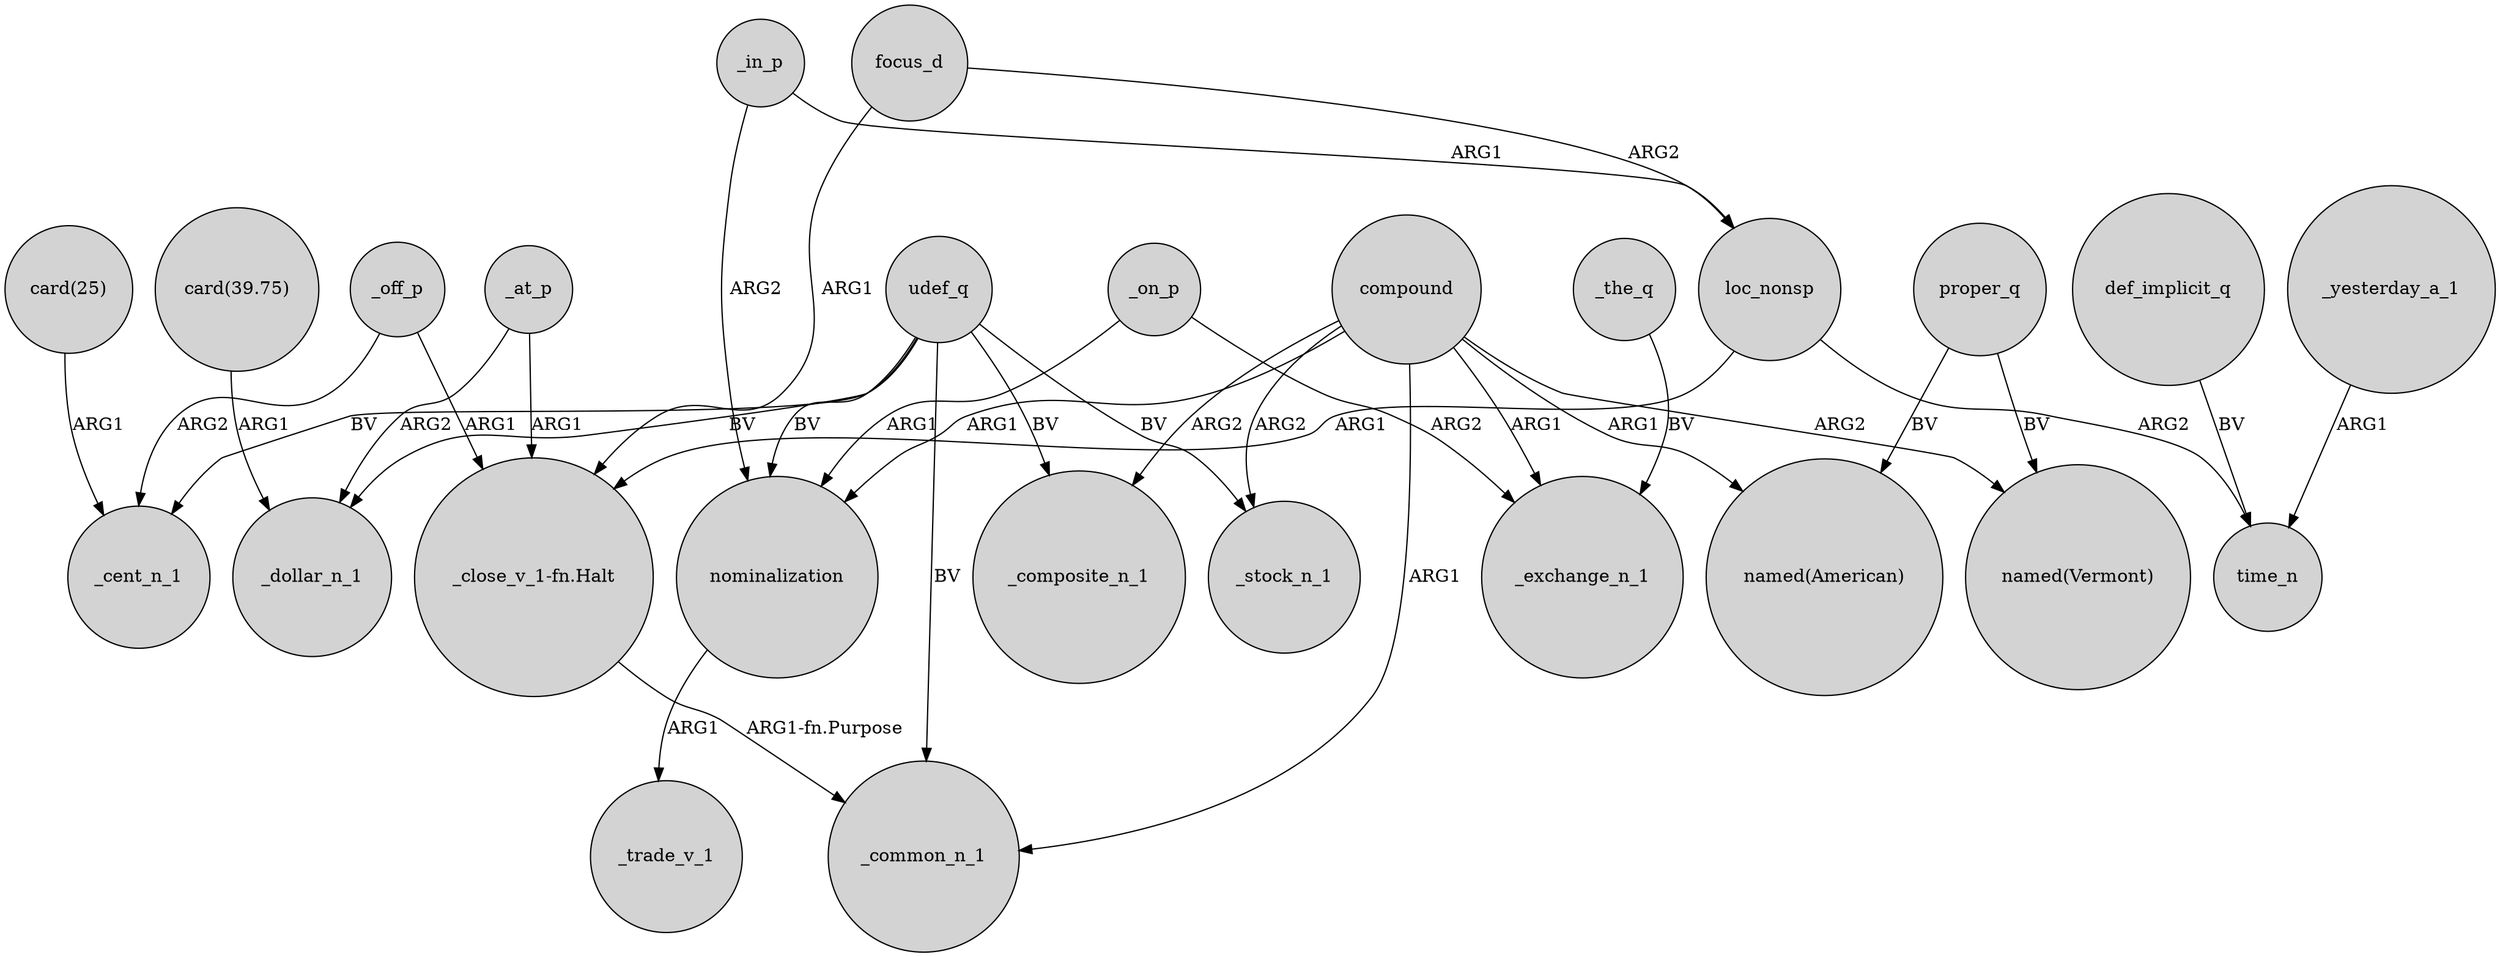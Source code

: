 digraph {
	node [shape=circle style=filled]
	_on_p -> nominalization [label=ARG1]
	_off_p -> _cent_n_1 [label=ARG2]
	focus_d -> "_close_v_1-fn.Halt" [label=ARG1]
	proper_q -> "named(Vermont)" [label=BV]
	udef_q -> nominalization [label=BV]
	compound -> _common_n_1 [label=ARG1]
	_yesterday_a_1 -> time_n [label=ARG1]
	loc_nonsp -> "_close_v_1-fn.Halt" [label=ARG1]
	focus_d -> loc_nonsp [label=ARG2]
	_off_p -> "_close_v_1-fn.Halt" [label=ARG1]
	udef_q -> _common_n_1 [label=BV]
	udef_q -> _cent_n_1 [label=BV]
	_on_p -> _exchange_n_1 [label=ARG2]
	compound -> _exchange_n_1 [label=ARG1]
	compound -> nominalization [label=ARG1]
	_in_p -> loc_nonsp [label=ARG1]
	udef_q -> _stock_n_1 [label=BV]
	_at_p -> _dollar_n_1 [label=ARG2]
	"card(39.75)" -> _dollar_n_1 [label=ARG1]
	_at_p -> "_close_v_1-fn.Halt" [label=ARG1]
	compound -> _stock_n_1 [label=ARG2]
	udef_q -> _dollar_n_1 [label=BV]
	compound -> "named(Vermont)" [label=ARG2]
	udef_q -> _composite_n_1 [label=BV]
	"card(25)" -> _cent_n_1 [label=ARG1]
	loc_nonsp -> time_n [label=ARG2]
	_the_q -> _exchange_n_1 [label=BV]
	def_implicit_q -> time_n [label=BV]
	proper_q -> "named(American)" [label=BV]
	_in_p -> nominalization [label=ARG2]
	compound -> "named(American)" [label=ARG1]
	compound -> _composite_n_1 [label=ARG2]
	"_close_v_1-fn.Halt" -> _common_n_1 [label="ARG1-fn.Purpose"]
	nominalization -> _trade_v_1 [label=ARG1]
}
